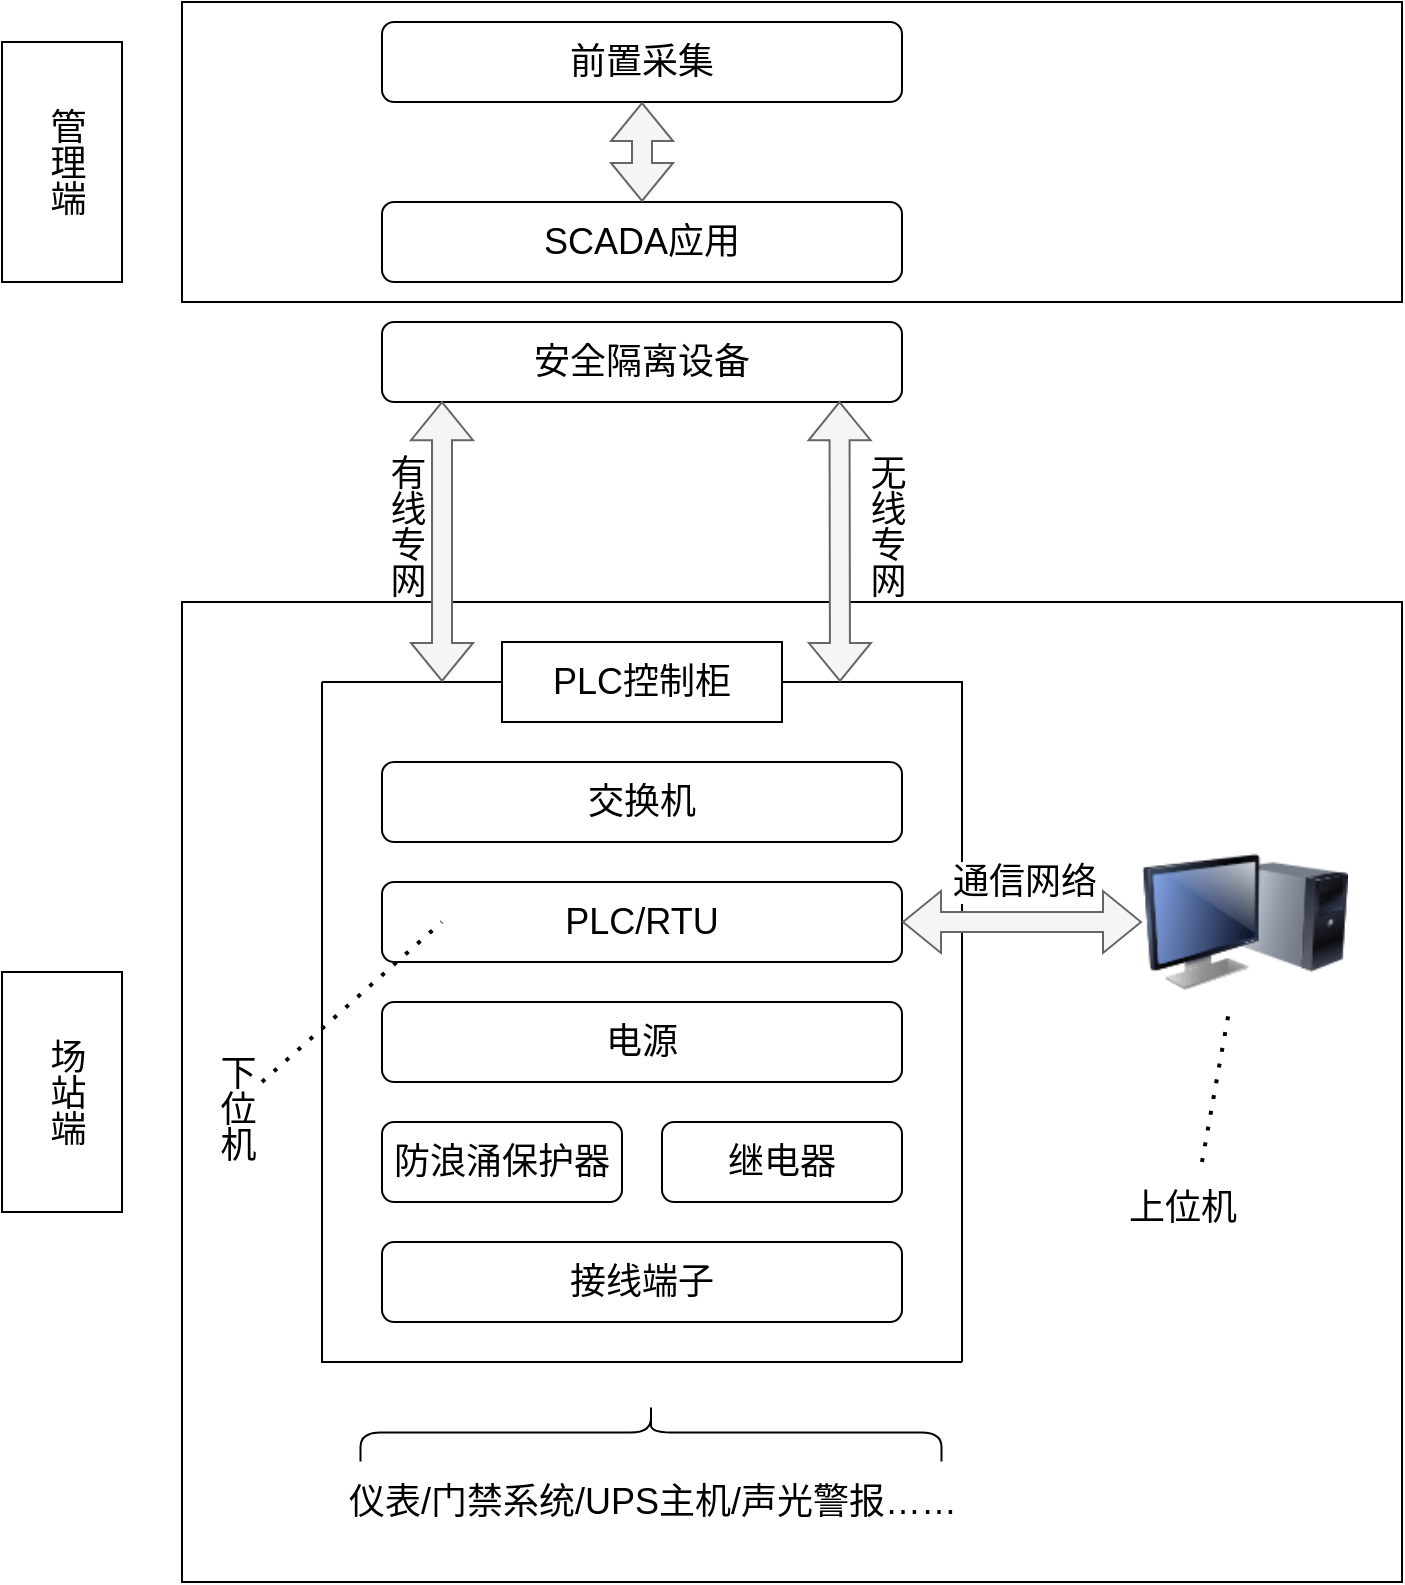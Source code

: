<mxfile version="24.7.17">
  <diagram name="第 1 页" id="QgNK3eTXXUzqxRTv0S-a">
    <mxGraphModel dx="1435" dy="835" grid="1" gridSize="10" guides="1" tooltips="1" connect="1" arrows="1" fold="1" page="1" pageScale="1" pageWidth="827" pageHeight="1169" math="0" shadow="0">
      <root>
        <mxCell id="0" />
        <mxCell id="1" parent="0" />
        <mxCell id="0Bb9e7Ep8R2SE3kqVJWD-13" value="" style="rounded=0;whiteSpace=wrap;html=1;" vertex="1" parent="1">
          <mxGeometry x="220" y="420" width="610" height="490" as="geometry" />
        </mxCell>
        <mxCell id="0Bb9e7Ep8R2SE3kqVJWD-29" style="edgeStyle=elbowEdgeStyle;rounded=0;orthogonalLoop=1;jettySize=auto;html=1;elbow=vertical;endArrow=none;endFill=0;" edge="1" parent="1">
          <mxGeometry relative="1" as="geometry">
            <mxPoint x="610" y="800" as="targetPoint" />
            <mxPoint x="290" y="460" as="sourcePoint" />
            <Array as="points">
              <mxPoint x="310" y="800" />
            </Array>
          </mxGeometry>
        </mxCell>
        <mxCell id="0Bb9e7Ep8R2SE3kqVJWD-12" value="&lt;span style=&quot;font-size: 18px;&quot;&gt;接线端子&lt;/span&gt;" style="rounded=1;whiteSpace=wrap;html=1;" vertex="1" parent="1">
          <mxGeometry x="320" y="740" width="260" height="40" as="geometry" />
        </mxCell>
        <mxCell id="0Bb9e7Ep8R2SE3kqVJWD-5" value="&lt;font style=&quot;font-size: 18px;&quot;&gt;PLC控制柜&lt;/font&gt;" style="rounded=0;whiteSpace=wrap;html=1;" vertex="1" parent="1">
          <mxGeometry x="380" y="440" width="140" height="40" as="geometry" />
        </mxCell>
        <mxCell id="0Bb9e7Ep8R2SE3kqVJWD-30" style="edgeStyle=orthogonalEdgeStyle;rounded=0;orthogonalLoop=1;jettySize=auto;html=1;endArrow=none;endFill=0;" edge="1" parent="1" source="0Bb9e7Ep8R2SE3kqVJWD-5">
          <mxGeometry relative="1" as="geometry">
            <mxPoint x="610" y="800" as="targetPoint" />
            <Array as="points">
              <mxPoint x="610" y="460" />
              <mxPoint x="610" y="800" />
            </Array>
          </mxGeometry>
        </mxCell>
        <mxCell id="0Bb9e7Ep8R2SE3kqVJWD-4" value="" style="rounded=0;whiteSpace=wrap;html=1;" vertex="1" parent="1">
          <mxGeometry x="220" y="120" width="610" height="150" as="geometry" />
        </mxCell>
        <mxCell id="0Bb9e7Ep8R2SE3kqVJWD-1" value="&lt;font style=&quot;font-size: 18px;&quot;&gt;SCADA应用&lt;/font&gt;" style="rounded=1;whiteSpace=wrap;html=1;" vertex="1" parent="1">
          <mxGeometry x="320" y="220" width="260" height="40" as="geometry" />
        </mxCell>
        <mxCell id="0Bb9e7Ep8R2SE3kqVJWD-2" value="&lt;font style=&quot;font-size: 18px;&quot;&gt;前置采集&lt;/font&gt;" style="rounded=1;whiteSpace=wrap;html=1;" vertex="1" parent="1">
          <mxGeometry x="320" y="130" width="260" height="40" as="geometry" />
        </mxCell>
        <mxCell id="0Bb9e7Ep8R2SE3kqVJWD-3" value="&lt;font style=&quot;font-size: 18px;&quot;&gt;安全隔离设备&lt;/font&gt;" style="rounded=1;whiteSpace=wrap;html=1;" vertex="1" parent="1">
          <mxGeometry x="320" y="280" width="260" height="40" as="geometry" />
        </mxCell>
        <mxCell id="0Bb9e7Ep8R2SE3kqVJWD-31" style="edgeStyle=orthogonalEdgeStyle;rounded=0;orthogonalLoop=1;jettySize=auto;html=1;endArrow=none;endFill=0;" edge="1" parent="1" source="0Bb9e7Ep8R2SE3kqVJWD-5">
          <mxGeometry relative="1" as="geometry">
            <mxPoint x="290" y="460" as="targetPoint" />
          </mxGeometry>
        </mxCell>
        <mxCell id="0Bb9e7Ep8R2SE3kqVJWD-7" value="&lt;font style=&quot;font-size: 18px;&quot;&gt;交换机&lt;/font&gt;" style="rounded=1;whiteSpace=wrap;html=1;" vertex="1" parent="1">
          <mxGeometry x="320" y="500" width="260" height="40" as="geometry" />
        </mxCell>
        <mxCell id="0Bb9e7Ep8R2SE3kqVJWD-8" value="&lt;span style=&quot;font-size: 18px;&quot;&gt;PLC/RTU&lt;/span&gt;" style="rounded=1;whiteSpace=wrap;html=1;" vertex="1" parent="1">
          <mxGeometry x="320" y="560" width="260" height="40" as="geometry" />
        </mxCell>
        <mxCell id="0Bb9e7Ep8R2SE3kqVJWD-9" value="&lt;span style=&quot;font-size: 18px;&quot;&gt;电源&lt;/span&gt;" style="rounded=1;whiteSpace=wrap;html=1;" vertex="1" parent="1">
          <mxGeometry x="320" y="620" width="260" height="40" as="geometry" />
        </mxCell>
        <mxCell id="0Bb9e7Ep8R2SE3kqVJWD-10" value="&lt;span style=&quot;font-size: 18px;&quot;&gt;防浪涌保护器&lt;/span&gt;" style="rounded=1;whiteSpace=wrap;html=1;" vertex="1" parent="1">
          <mxGeometry x="320" y="680" width="120" height="40" as="geometry" />
        </mxCell>
        <mxCell id="0Bb9e7Ep8R2SE3kqVJWD-11" value="&lt;span style=&quot;font-size: 18px;&quot;&gt;继电器&lt;/span&gt;" style="rounded=1;whiteSpace=wrap;html=1;" vertex="1" parent="1">
          <mxGeometry x="460" y="680" width="120" height="40" as="geometry" />
        </mxCell>
        <mxCell id="0Bb9e7Ep8R2SE3kqVJWD-20" value="" style="shape=flexArrow;endArrow=classic;startArrow=classic;html=1;rounded=0;entryX=0.5;entryY=1;entryDx=0;entryDy=0;fillColor=#f5f5f5;strokeColor=#666666;" edge="1" parent="1" target="0Bb9e7Ep8R2SE3kqVJWD-2">
          <mxGeometry width="100" height="100" relative="1" as="geometry">
            <mxPoint x="450" y="220" as="sourcePoint" />
            <mxPoint x="450" y="180" as="targetPoint" />
          </mxGeometry>
        </mxCell>
        <mxCell id="0Bb9e7Ep8R2SE3kqVJWD-21" value="" style="shape=curlyBracket;whiteSpace=wrap;html=1;rounded=1;flipH=1;labelPosition=right;verticalLabelPosition=middle;align=left;verticalAlign=middle;rotation=-90;" vertex="1" parent="1">
          <mxGeometry x="440" y="690" width="29" height="290.5" as="geometry" />
        </mxCell>
        <mxCell id="0Bb9e7Ep8R2SE3kqVJWD-22" value="" style="image;html=1;image=img/lib/clip_art/computers/Monitor_Tower_128x128.png" vertex="1" parent="1">
          <mxGeometry x="700" y="537.5" width="103" height="85" as="geometry" />
        </mxCell>
        <mxCell id="0Bb9e7Ep8R2SE3kqVJWD-23" value="&lt;font style=&quot;font-size: 18px;&quot;&gt;仪表/门禁系统/UPS主机/声光警报……&lt;/font&gt;" style="text;html=1;align=center;verticalAlign=middle;resizable=0;points=[];autosize=1;strokeColor=none;fillColor=none;" vertex="1" parent="1">
          <mxGeometry x="290" y="850" width="330" height="40" as="geometry" />
        </mxCell>
        <mxCell id="0Bb9e7Ep8R2SE3kqVJWD-24" value="&lt;div style=&quot;&quot;&gt;&lt;span style=&quot;font-size: 18px; background-color: initial;&quot;&gt;管理端&lt;/span&gt;&lt;/div&gt;" style="rounded=0;whiteSpace=wrap;html=1;align=center;textDirection=vertical-lr;" vertex="1" parent="1">
          <mxGeometry x="130" y="140" width="60" height="120" as="geometry" />
        </mxCell>
        <mxCell id="0Bb9e7Ep8R2SE3kqVJWD-25" value="&lt;div style=&quot;&quot;&gt;&lt;span style=&quot;font-size: 18px; background-color: initial;&quot;&gt;场站端&lt;/span&gt;&lt;/div&gt;" style="rounded=0;whiteSpace=wrap;html=1;align=center;textDirection=vertical-lr;" vertex="1" parent="1">
          <mxGeometry x="130" y="605" width="60" height="120" as="geometry" />
        </mxCell>
        <mxCell id="0Bb9e7Ep8R2SE3kqVJWD-33" value="" style="endArrow=none;dashed=1;html=1;dashPattern=1 3;strokeWidth=2;rounded=0;entryX=0.115;entryY=0.5;entryDx=0;entryDy=0;entryPerimeter=0;" edge="1" parent="1" target="0Bb9e7Ep8R2SE3kqVJWD-8">
          <mxGeometry width="50" height="50" relative="1" as="geometry">
            <mxPoint x="260" y="660" as="sourcePoint" />
            <mxPoint x="510" y="360" as="targetPoint" />
          </mxGeometry>
        </mxCell>
        <mxCell id="0Bb9e7Ep8R2SE3kqVJWD-35" value="&lt;font style=&quot;font-size: 18px;&quot;&gt;下位机&lt;/font&gt;" style="text;html=1;align=center;verticalAlign=middle;resizable=0;points=[];autosize=1;strokeColor=none;fillColor=none;textDirection=vertical-lr;" vertex="1" parent="1">
          <mxGeometry x="204.5" y="670" width="80" height="40" as="geometry" />
        </mxCell>
        <mxCell id="0Bb9e7Ep8R2SE3kqVJWD-38" value="" style="endArrow=none;dashed=1;html=1;dashPattern=1 3;strokeWidth=2;rounded=0;" edge="1" parent="1" target="0Bb9e7Ep8R2SE3kqVJWD-22">
          <mxGeometry width="50" height="50" relative="1" as="geometry">
            <mxPoint x="730" y="700" as="sourcePoint" />
            <mxPoint x="734.471" y="670" as="targetPoint" />
          </mxGeometry>
        </mxCell>
        <mxCell id="0Bb9e7Ep8R2SE3kqVJWD-39" value="&lt;font style=&quot;font-size: 18px;&quot;&gt;上位机&lt;/font&gt;" style="text;html=1;align=center;verticalAlign=middle;resizable=0;points=[];autosize=1;strokeColor=none;fillColor=none;" vertex="1" parent="1">
          <mxGeometry x="680" y="703" width="80" height="40" as="geometry" />
        </mxCell>
        <mxCell id="0Bb9e7Ep8R2SE3kqVJWD-41" value="" style="shape=flexArrow;endArrow=classic;startArrow=classic;html=1;rounded=0;exitX=1;exitY=0.5;exitDx=0;exitDy=0;entryX=0;entryY=0.5;entryDx=0;entryDy=0;fillColor=#f5f5f5;strokeColor=#666666;" edge="1" parent="1" source="0Bb9e7Ep8R2SE3kqVJWD-8" target="0Bb9e7Ep8R2SE3kqVJWD-22">
          <mxGeometry width="100" height="100" relative="1" as="geometry">
            <mxPoint x="680" y="470" as="sourcePoint" />
            <mxPoint x="780" y="370" as="targetPoint" />
          </mxGeometry>
        </mxCell>
        <mxCell id="0Bb9e7Ep8R2SE3kqVJWD-42" value="&lt;font style=&quot;font-size: 18px;&quot;&gt;通信网络&lt;/font&gt;" style="edgeLabel;html=1;align=center;verticalAlign=middle;resizable=0;points=[];" vertex="1" connectable="0" parent="0Bb9e7Ep8R2SE3kqVJWD-41">
          <mxGeometry x="0.088" y="5" relative="1" as="geometry">
            <mxPoint x="-5" y="-15" as="offset" />
          </mxGeometry>
        </mxCell>
        <mxCell id="0Bb9e7Ep8R2SE3kqVJWD-46" value="" style="shape=flexArrow;endArrow=classic;startArrow=classic;html=1;rounded=0;fillColor=#f5f5f5;strokeColor=#666666;fillStyle=auto;" edge="1" parent="1">
          <mxGeometry width="100" height="100" relative="1" as="geometry">
            <mxPoint x="549" y="460" as="sourcePoint" />
            <mxPoint x="548.75" y="319.6" as="targetPoint" />
          </mxGeometry>
        </mxCell>
        <mxCell id="0Bb9e7Ep8R2SE3kqVJWD-49" value="&lt;font style=&quot;font-size: 18px;&quot;&gt;无线专网&lt;/font&gt;" style="edgeLabel;html=1;align=center;verticalAlign=middle;resizable=0;points=[];textDirection=vertical-lr;" vertex="1" connectable="0" parent="0Bb9e7Ep8R2SE3kqVJWD-46">
          <mxGeometry x="0.244" y="-2" relative="1" as="geometry">
            <mxPoint x="19" y="8" as="offset" />
          </mxGeometry>
        </mxCell>
        <mxCell id="0Bb9e7Ep8R2SE3kqVJWD-45" value="" style="shape=flexArrow;endArrow=classic;startArrow=classic;html=1;rounded=0;fillColor=#f5f5f5;strokeColor=#666666;" edge="1" parent="1">
          <mxGeometry width="100" height="100" relative="1" as="geometry">
            <mxPoint x="350" y="460" as="sourcePoint" />
            <mxPoint x="350" y="319.6" as="targetPoint" />
          </mxGeometry>
        </mxCell>
        <mxCell id="0Bb9e7Ep8R2SE3kqVJWD-48" value="&lt;font style=&quot;font-size: 18px;&quot;&gt;有线专网&lt;/font&gt;" style="edgeLabel;html=1;align=center;verticalAlign=middle;resizable=0;points=[];textDirection=vertical-lr;" vertex="1" connectable="0" parent="0Bb9e7Ep8R2SE3kqVJWD-45">
          <mxGeometry x="0.191" y="5" relative="1" as="geometry">
            <mxPoint x="-15" y="4" as="offset" />
          </mxGeometry>
        </mxCell>
      </root>
    </mxGraphModel>
  </diagram>
</mxfile>
